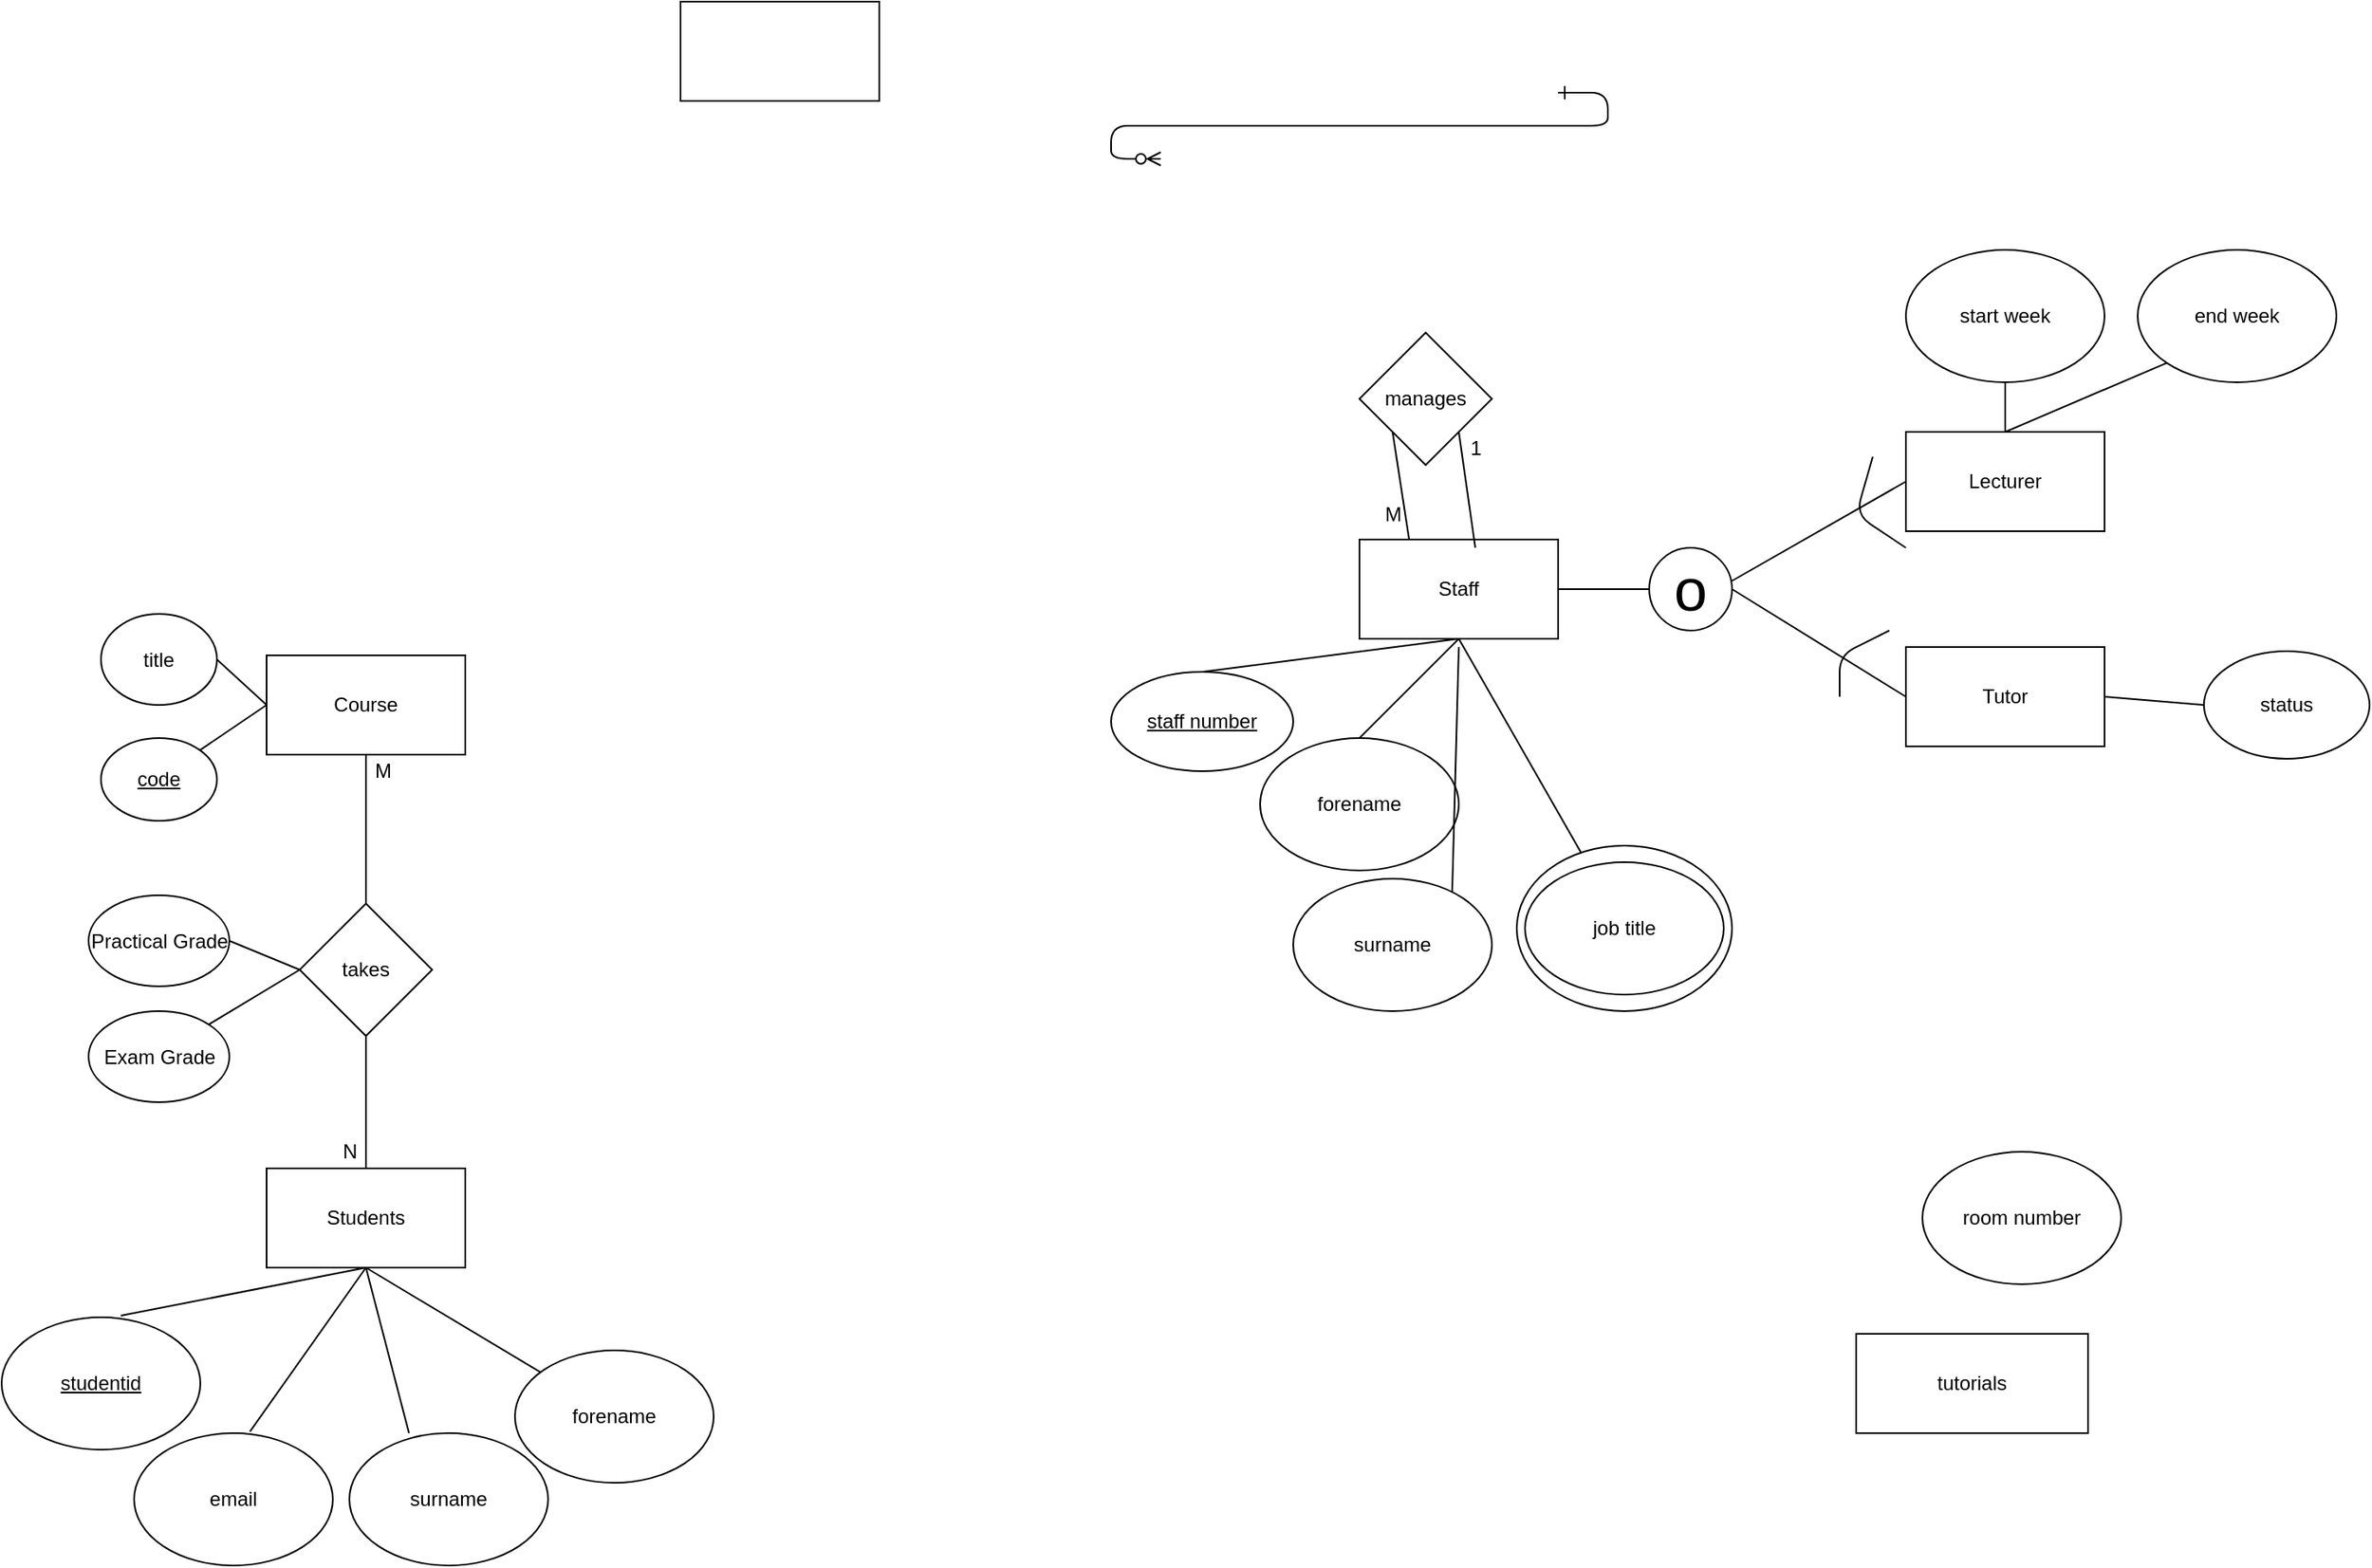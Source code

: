 <mxfile version="13.7.7" type="github">
  <diagram id="R2lEEEUBdFMjLlhIrx00" name="Page-1">
    <mxGraphModel dx="1999" dy="1129" grid="1" gridSize="10" guides="1" tooltips="1" connect="1" arrows="1" fold="1" page="1" pageScale="1" pageWidth="850" pageHeight="1100" math="0" shadow="0" extFonts="Permanent Marker^https://fonts.googleapis.com/css?family=Permanent+Marker">
      <root>
        <mxCell id="0" />
        <mxCell id="1" parent="0" />
        <mxCell id="C-vyLk0tnHw3VtMMgP7b-12" value="" style="edgeStyle=entityRelationEdgeStyle;endArrow=ERzeroToMany;startArrow=ERone;endFill=1;startFill=0;" parent="1" target="C-vyLk0tnHw3VtMMgP7b-17" edge="1">
          <mxGeometry width="100" height="100" relative="1" as="geometry">
            <mxPoint x="700" y="165" as="sourcePoint" />
            <mxPoint x="460" y="205" as="targetPoint" />
          </mxGeometry>
        </mxCell>
        <mxCell id="i6C3Frr8AbvNPLz9VyE8-1" value="" style="rounded=0;whiteSpace=wrap;html=1;" vertex="1" parent="1">
          <mxGeometry x="170" y="110" width="120" height="60" as="geometry" />
        </mxCell>
        <mxCell id="i6C3Frr8AbvNPLz9VyE8-2" value="Students" style="rounded=0;whiteSpace=wrap;html=1;" vertex="1" parent="1">
          <mxGeometry x="-80" y="815" width="120" height="60" as="geometry" />
        </mxCell>
        <mxCell id="i6C3Frr8AbvNPLz9VyE8-3" value="tutorials" style="rounded=0;whiteSpace=wrap;html=1;" vertex="1" parent="1">
          <mxGeometry x="880" y="915" width="140" height="60" as="geometry" />
        </mxCell>
        <mxCell id="i6C3Frr8AbvNPLz9VyE8-5" value="Staff" style="rounded=0;whiteSpace=wrap;html=1;" vertex="1" parent="1">
          <mxGeometry x="580" y="435" width="120" height="60" as="geometry" />
        </mxCell>
        <mxCell id="i6C3Frr8AbvNPLz9VyE8-6" value="Course" style="rounded=0;whiteSpace=wrap;html=1;" vertex="1" parent="1">
          <mxGeometry x="-80" y="505" width="120" height="60" as="geometry" />
        </mxCell>
        <mxCell id="i6C3Frr8AbvNPLz9VyE8-7" value="&lt;u&gt;code&lt;/u&gt;" style="ellipse;whiteSpace=wrap;html=1;" vertex="1" parent="1">
          <mxGeometry x="-180" y="555" width="70" height="50" as="geometry" />
        </mxCell>
        <mxCell id="i6C3Frr8AbvNPLz9VyE8-9" value="" style="endArrow=none;html=1;entryX=0;entryY=0.5;entryDx=0;entryDy=0;exitX=1;exitY=0;exitDx=0;exitDy=0;" edge="1" parent="1" source="i6C3Frr8AbvNPLz9VyE8-7" target="i6C3Frr8AbvNPLz9VyE8-6">
          <mxGeometry width="50" height="50" relative="1" as="geometry">
            <mxPoint x="-60" y="635" as="sourcePoint" />
            <mxPoint x="-10" y="585" as="targetPoint" />
          </mxGeometry>
        </mxCell>
        <mxCell id="i6C3Frr8AbvNPLz9VyE8-10" value="title" style="ellipse;whiteSpace=wrap;html=1;" vertex="1" parent="1">
          <mxGeometry x="-180" y="480" width="70" height="55" as="geometry" />
        </mxCell>
        <mxCell id="i6C3Frr8AbvNPLz9VyE8-11" value="" style="endArrow=none;html=1;entryX=0;entryY=0.5;entryDx=0;entryDy=0;exitX=1;exitY=0.5;exitDx=0;exitDy=0;" edge="1" parent="1" source="i6C3Frr8AbvNPLz9VyE8-10" target="i6C3Frr8AbvNPLz9VyE8-6">
          <mxGeometry width="50" height="50" relative="1" as="geometry">
            <mxPoint x="80" y="615" as="sourcePoint" />
            <mxPoint x="130" y="565" as="targetPoint" />
          </mxGeometry>
        </mxCell>
        <mxCell id="i6C3Frr8AbvNPLz9VyE8-13" value="&lt;u&gt;studentid&lt;/u&gt;" style="ellipse;whiteSpace=wrap;html=1;" vertex="1" parent="1">
          <mxGeometry x="-240" y="905" width="120" height="80" as="geometry" />
        </mxCell>
        <mxCell id="i6C3Frr8AbvNPLz9VyE8-15" value="" style="endArrow=none;html=1;entryX=0.5;entryY=1;entryDx=0;entryDy=0;exitX=0.6;exitY=-0.012;exitDx=0;exitDy=0;exitPerimeter=0;" edge="1" parent="1" source="i6C3Frr8AbvNPLz9VyE8-13" target="i6C3Frr8AbvNPLz9VyE8-2">
          <mxGeometry width="50" height="50" relative="1" as="geometry">
            <mxPoint x="-40" y="915" as="sourcePoint" />
            <mxPoint x="10" y="885" as="targetPoint" />
          </mxGeometry>
        </mxCell>
        <mxCell id="i6C3Frr8AbvNPLz9VyE8-16" value="forename" style="ellipse;whiteSpace=wrap;html=1;" vertex="1" parent="1">
          <mxGeometry x="70" y="925" width="120" height="80" as="geometry" />
        </mxCell>
        <mxCell id="i6C3Frr8AbvNPLz9VyE8-18" value="surname" style="ellipse;whiteSpace=wrap;html=1;" vertex="1" parent="1">
          <mxGeometry x="-30" y="975" width="120" height="80" as="geometry" />
        </mxCell>
        <mxCell id="i6C3Frr8AbvNPLz9VyE8-19" value="email" style="ellipse;whiteSpace=wrap;html=1;" vertex="1" parent="1">
          <mxGeometry x="-160" y="975" width="120" height="80" as="geometry" />
        </mxCell>
        <mxCell id="i6C3Frr8AbvNPLz9VyE8-20" value="" style="endArrow=none;html=1;exitX=0.583;exitY=-0.012;exitDx=0;exitDy=0;exitPerimeter=0;entryX=0.5;entryY=1;entryDx=0;entryDy=0;" edge="1" parent="1" source="i6C3Frr8AbvNPLz9VyE8-19" target="i6C3Frr8AbvNPLz9VyE8-2">
          <mxGeometry width="50" height="50" relative="1" as="geometry">
            <mxPoint x="-40" y="935" as="sourcePoint" />
            <mxPoint x="10" y="885" as="targetPoint" />
          </mxGeometry>
        </mxCell>
        <mxCell id="i6C3Frr8AbvNPLz9VyE8-21" value="" style="endArrow=none;html=1;entryX=0.5;entryY=1;entryDx=0;entryDy=0;" edge="1" parent="1" source="i6C3Frr8AbvNPLz9VyE8-16" target="i6C3Frr8AbvNPLz9VyE8-2">
          <mxGeometry width="50" height="50" relative="1" as="geometry">
            <mxPoint x="-40" y="935" as="sourcePoint" />
            <mxPoint x="-10" y="875" as="targetPoint" />
          </mxGeometry>
        </mxCell>
        <mxCell id="i6C3Frr8AbvNPLz9VyE8-22" value="" style="endArrow=none;html=1;entryX=0.5;entryY=1;entryDx=0;entryDy=0;exitX=0.3;exitY=0;exitDx=0;exitDy=0;exitPerimeter=0;" edge="1" parent="1" source="i6C3Frr8AbvNPLz9VyE8-18" target="i6C3Frr8AbvNPLz9VyE8-2">
          <mxGeometry width="50" height="50" relative="1" as="geometry">
            <mxPoint x="-30" y="945" as="sourcePoint" />
            <mxPoint x="20" y="895" as="targetPoint" />
          </mxGeometry>
        </mxCell>
        <mxCell id="i6C3Frr8AbvNPLz9VyE8-23" value="takes" style="rhombus;whiteSpace=wrap;html=1;" vertex="1" parent="1">
          <mxGeometry x="-60" y="655" width="80" height="80" as="geometry" />
        </mxCell>
        <mxCell id="i6C3Frr8AbvNPLz9VyE8-24" value="" style="endArrow=none;html=1;entryX=0.5;entryY=1;entryDx=0;entryDy=0;exitX=0.5;exitY=0;exitDx=0;exitDy=0;" edge="1" parent="1" source="i6C3Frr8AbvNPLz9VyE8-2" target="i6C3Frr8AbvNPLz9VyE8-23">
          <mxGeometry width="50" height="50" relative="1" as="geometry">
            <mxPoint x="-150" y="795" as="sourcePoint" />
            <mxPoint x="-100" y="745" as="targetPoint" />
          </mxGeometry>
        </mxCell>
        <mxCell id="i6C3Frr8AbvNPLz9VyE8-25" value="" style="endArrow=none;html=1;entryX=0.5;entryY=1;entryDx=0;entryDy=0;exitX=0.5;exitY=0;exitDx=0;exitDy=0;" edge="1" parent="1" source="i6C3Frr8AbvNPLz9VyE8-23" target="i6C3Frr8AbvNPLz9VyE8-6">
          <mxGeometry width="50" height="50" relative="1" as="geometry">
            <mxPoint x="-200" y="755" as="sourcePoint" />
            <mxPoint x="-150" y="705" as="targetPoint" />
          </mxGeometry>
        </mxCell>
        <mxCell id="i6C3Frr8AbvNPLz9VyE8-26" value="M" style="text;html=1;align=center;verticalAlign=middle;resizable=0;points=[];autosize=1;" vertex="1" parent="1">
          <mxGeometry x="-20" y="565" width="20" height="20" as="geometry" />
        </mxCell>
        <mxCell id="i6C3Frr8AbvNPLz9VyE8-27" value="N" style="text;html=1;align=center;verticalAlign=middle;resizable=0;points=[];autosize=1;" vertex="1" parent="1">
          <mxGeometry x="-40" y="795" width="20" height="20" as="geometry" />
        </mxCell>
        <mxCell id="i6C3Frr8AbvNPLz9VyE8-28" value="&lt;u&gt;staff number&lt;/u&gt;" style="ellipse;whiteSpace=wrap;html=1;" vertex="1" parent="1">
          <mxGeometry x="430" y="515" width="110" height="60" as="geometry" />
        </mxCell>
        <mxCell id="i6C3Frr8AbvNPLz9VyE8-29" value="forename" style="ellipse;whiteSpace=wrap;html=1;" vertex="1" parent="1">
          <mxGeometry x="520" y="555" width="120" height="80" as="geometry" />
        </mxCell>
        <mxCell id="i6C3Frr8AbvNPLz9VyE8-30" value="surname" style="ellipse;whiteSpace=wrap;html=1;" vertex="1" parent="1">
          <mxGeometry x="540" y="640" width="120" height="80" as="geometry" />
        </mxCell>
        <mxCell id="i6C3Frr8AbvNPLz9VyE8-33" value="" style="group" vertex="1" connectable="0" parent="1">
          <mxGeometry x="675" y="620" width="130" height="100" as="geometry" />
        </mxCell>
        <mxCell id="i6C3Frr8AbvNPLz9VyE8-32" value="" style="ellipse;whiteSpace=wrap;html=1;" vertex="1" parent="i6C3Frr8AbvNPLz9VyE8-33">
          <mxGeometry width="130" height="100" as="geometry" />
        </mxCell>
        <mxCell id="i6C3Frr8AbvNPLz9VyE8-31" value="job title" style="ellipse;whiteSpace=wrap;html=1;" vertex="1" parent="i6C3Frr8AbvNPLz9VyE8-33">
          <mxGeometry x="5" y="10" width="120" height="80" as="geometry" />
        </mxCell>
        <mxCell id="i6C3Frr8AbvNPLz9VyE8-34" value="" style="endArrow=none;html=1;entryX=0.5;entryY=1;entryDx=0;entryDy=0;exitX=0.5;exitY=0;exitDx=0;exitDy=0;" edge="1" parent="1" source="i6C3Frr8AbvNPLz9VyE8-28" target="i6C3Frr8AbvNPLz9VyE8-5">
          <mxGeometry width="50" height="50" relative="1" as="geometry">
            <mxPoint x="640" y="565" as="sourcePoint" />
            <mxPoint x="690" y="515" as="targetPoint" />
          </mxGeometry>
        </mxCell>
        <mxCell id="i6C3Frr8AbvNPLz9VyE8-35" value="" style="endArrow=none;html=1;exitX=0.5;exitY=0;exitDx=0;exitDy=0;" edge="1" parent="1" source="i6C3Frr8AbvNPLz9VyE8-29">
          <mxGeometry width="50" height="50" relative="1" as="geometry">
            <mxPoint x="640" y="565" as="sourcePoint" />
            <mxPoint x="640" y="495" as="targetPoint" />
          </mxGeometry>
        </mxCell>
        <mxCell id="i6C3Frr8AbvNPLz9VyE8-36" value="" style="endArrow=none;html=1;exitX=0.5;exitY=1;exitDx=0;exitDy=0;" edge="1" parent="1" source="i6C3Frr8AbvNPLz9VyE8-5" target="i6C3Frr8AbvNPLz9VyE8-32">
          <mxGeometry width="50" height="50" relative="1" as="geometry">
            <mxPoint x="600" y="640" as="sourcePoint" />
            <mxPoint x="700" y="650" as="targetPoint" />
          </mxGeometry>
        </mxCell>
        <mxCell id="i6C3Frr8AbvNPLz9VyE8-37" value="" style="endArrow=none;html=1;exitX=0.8;exitY=0.1;exitDx=0;exitDy=0;exitPerimeter=0;" edge="1" parent="1" source="i6C3Frr8AbvNPLz9VyE8-30">
          <mxGeometry width="50" height="50" relative="1" as="geometry">
            <mxPoint x="653" y="718" as="sourcePoint" />
            <mxPoint x="640" y="500" as="targetPoint" />
          </mxGeometry>
        </mxCell>
        <mxCell id="i6C3Frr8AbvNPLz9VyE8-38" value="&lt;font style=&quot;font-size: 36px&quot;&gt;o&lt;/font&gt;" style="ellipse;whiteSpace=wrap;html=1;aspect=fixed;" vertex="1" parent="1">
          <mxGeometry x="755" y="440" width="50" height="50" as="geometry" />
        </mxCell>
        <mxCell id="i6C3Frr8AbvNPLz9VyE8-39" value="" style="endArrow=none;html=1;entryX=0;entryY=0.5;entryDx=0;entryDy=0;exitX=1;exitY=0.5;exitDx=0;exitDy=0;" edge="1" parent="1" source="i6C3Frr8AbvNPLz9VyE8-5" target="i6C3Frr8AbvNPLz9VyE8-38">
          <mxGeometry width="50" height="50" relative="1" as="geometry">
            <mxPoint x="730" y="430" as="sourcePoint" />
            <mxPoint x="780" y="380" as="targetPoint" />
          </mxGeometry>
        </mxCell>
        <mxCell id="i6C3Frr8AbvNPLz9VyE8-40" value="" style="endArrow=none;html=1;exitX=1;exitY=0.5;exitDx=0;exitDy=0;" edge="1" parent="1" source="i6C3Frr8AbvNPLz9VyE8-38">
          <mxGeometry width="50" height="50" relative="1" as="geometry">
            <mxPoint x="805" y="530" as="sourcePoint" />
            <mxPoint x="910" y="530" as="targetPoint" />
          </mxGeometry>
        </mxCell>
        <mxCell id="i6C3Frr8AbvNPLz9VyE8-41" value="" style="endArrow=none;html=1;" edge="1" parent="1">
          <mxGeometry width="50" height="50" relative="1" as="geometry">
            <mxPoint x="805" y="460" as="sourcePoint" />
            <mxPoint x="910" y="400" as="targetPoint" />
          </mxGeometry>
        </mxCell>
        <mxCell id="i6C3Frr8AbvNPLz9VyE8-42" value="" style="endArrow=none;html=1;fontStyle=1" edge="1" parent="1">
          <mxGeometry width="50" height="50" relative="1" as="geometry">
            <mxPoint x="870" y="530" as="sourcePoint" />
            <mxPoint x="900" y="490" as="targetPoint" />
            <Array as="points">
              <mxPoint x="870" y="505" />
            </Array>
          </mxGeometry>
        </mxCell>
        <mxCell id="i6C3Frr8AbvNPLz9VyE8-43" value="" style="endArrow=none;html=1;fontStyle=1" edge="1" parent="1">
          <mxGeometry width="50" height="50" relative="1" as="geometry">
            <mxPoint x="910" y="440" as="sourcePoint" />
            <mxPoint x="890" y="385" as="targetPoint" />
            <Array as="points">
              <mxPoint x="880" y="420" />
            </Array>
          </mxGeometry>
        </mxCell>
        <mxCell id="i6C3Frr8AbvNPLz9VyE8-44" value="Lecturer" style="rounded=0;whiteSpace=wrap;html=1;" vertex="1" parent="1">
          <mxGeometry x="910" y="370" width="120" height="60" as="geometry" />
        </mxCell>
        <mxCell id="i6C3Frr8AbvNPLz9VyE8-45" value="Tutor" style="rounded=0;whiteSpace=wrap;html=1;" vertex="1" parent="1">
          <mxGeometry x="910" y="500" width="120" height="60" as="geometry" />
        </mxCell>
        <mxCell id="i6C3Frr8AbvNPLz9VyE8-46" value="start week" style="ellipse;whiteSpace=wrap;html=1;" vertex="1" parent="1">
          <mxGeometry x="910" y="260" width="120" height="80" as="geometry" />
        </mxCell>
        <mxCell id="i6C3Frr8AbvNPLz9VyE8-48" value="status" style="ellipse;whiteSpace=wrap;html=1;" vertex="1" parent="1">
          <mxGeometry x="1090" y="502.5" width="100" height="65" as="geometry" />
        </mxCell>
        <mxCell id="i6C3Frr8AbvNPLz9VyE8-49" value="end week" style="ellipse;whiteSpace=wrap;html=1;" vertex="1" parent="1">
          <mxGeometry x="1050" y="260" width="120" height="80" as="geometry" />
        </mxCell>
        <mxCell id="i6C3Frr8AbvNPLz9VyE8-50" value="" style="endArrow=none;html=1;entryX=0.5;entryY=1;entryDx=0;entryDy=0;exitX=0.5;exitY=0;exitDx=0;exitDy=0;" edge="1" parent="1" source="i6C3Frr8AbvNPLz9VyE8-44" target="i6C3Frr8AbvNPLz9VyE8-46">
          <mxGeometry width="50" height="50" relative="1" as="geometry">
            <mxPoint x="860" y="360" as="sourcePoint" />
            <mxPoint x="910" y="310" as="targetPoint" />
          </mxGeometry>
        </mxCell>
        <mxCell id="i6C3Frr8AbvNPLz9VyE8-51" value="" style="endArrow=none;html=1;entryX=0;entryY=1;entryDx=0;entryDy=0;" edge="1" parent="1" target="i6C3Frr8AbvNPLz9VyE8-49">
          <mxGeometry width="50" height="50" relative="1" as="geometry">
            <mxPoint x="970" y="370" as="sourcePoint" />
            <mxPoint x="1140" y="400" as="targetPoint" />
          </mxGeometry>
        </mxCell>
        <mxCell id="i6C3Frr8AbvNPLz9VyE8-53" value="" style="endArrow=none;html=1;exitX=0;exitY=0.5;exitDx=0;exitDy=0;entryX=1;entryY=0.5;entryDx=0;entryDy=0;" edge="1" parent="1" source="i6C3Frr8AbvNPLz9VyE8-48" target="i6C3Frr8AbvNPLz9VyE8-45">
          <mxGeometry width="50" height="50" relative="1" as="geometry">
            <mxPoint x="920" y="610" as="sourcePoint" />
            <mxPoint x="970" y="560" as="targetPoint" />
          </mxGeometry>
        </mxCell>
        <mxCell id="i6C3Frr8AbvNPLz9VyE8-56" value="Practical Grade" style="ellipse;whiteSpace=wrap;html=1;" vertex="1" parent="1">
          <mxGeometry x="-187.5" y="650" width="85" height="55" as="geometry" />
        </mxCell>
        <mxCell id="i6C3Frr8AbvNPLz9VyE8-57" value="Exam Grade" style="ellipse;whiteSpace=wrap;html=1;" vertex="1" parent="1">
          <mxGeometry x="-187.5" y="720" width="85" height="55" as="geometry" />
        </mxCell>
        <mxCell id="i6C3Frr8AbvNPLz9VyE8-58" value="" style="endArrow=none;html=1;entryX=1;entryY=0.5;entryDx=0;entryDy=0;exitX=0;exitY=0.5;exitDx=0;exitDy=0;" edge="1" parent="1" source="i6C3Frr8AbvNPLz9VyE8-23" target="i6C3Frr8AbvNPLz9VyE8-56">
          <mxGeometry width="50" height="50" relative="1" as="geometry">
            <mxPoint x="130" y="770" as="sourcePoint" />
            <mxPoint x="180" y="720" as="targetPoint" />
          </mxGeometry>
        </mxCell>
        <mxCell id="i6C3Frr8AbvNPLz9VyE8-59" value="" style="endArrow=none;html=1;entryX=0;entryY=0.5;entryDx=0;entryDy=0;exitX=1;exitY=0;exitDx=0;exitDy=0;" edge="1" parent="1" source="i6C3Frr8AbvNPLz9VyE8-57" target="i6C3Frr8AbvNPLz9VyE8-23">
          <mxGeometry width="50" height="50" relative="1" as="geometry">
            <mxPoint x="130" y="770" as="sourcePoint" />
            <mxPoint x="180" y="720" as="targetPoint" />
          </mxGeometry>
        </mxCell>
        <mxCell id="i6C3Frr8AbvNPLz9VyE8-60" value="room number" style="ellipse;whiteSpace=wrap;html=1;" vertex="1" parent="1">
          <mxGeometry x="920" y="805" width="120" height="80" as="geometry" />
        </mxCell>
        <mxCell id="i6C3Frr8AbvNPLz9VyE8-63" value="manages" style="rhombus;whiteSpace=wrap;html=1;" vertex="1" parent="1">
          <mxGeometry x="580" y="310" width="80" height="80" as="geometry" />
        </mxCell>
        <mxCell id="i6C3Frr8AbvNPLz9VyE8-64" value="" style="endArrow=none;html=1;exitX=0.25;exitY=0;exitDx=0;exitDy=0;entryX=0;entryY=1;entryDx=0;entryDy=0;" edge="1" parent="1" source="i6C3Frr8AbvNPLz9VyE8-5" target="i6C3Frr8AbvNPLz9VyE8-63">
          <mxGeometry width="50" height="50" relative="1" as="geometry">
            <mxPoint x="400" y="450" as="sourcePoint" />
            <mxPoint x="450" y="400" as="targetPoint" />
          </mxGeometry>
        </mxCell>
        <mxCell id="i6C3Frr8AbvNPLz9VyE8-65" value="" style="endArrow=none;html=1;entryX=1;entryY=1;entryDx=0;entryDy=0;exitX=0.583;exitY=0.083;exitDx=0;exitDy=0;exitPerimeter=0;" edge="1" parent="1" source="i6C3Frr8AbvNPLz9VyE8-5" target="i6C3Frr8AbvNPLz9VyE8-63">
          <mxGeometry width="50" height="50" relative="1" as="geometry">
            <mxPoint x="370" y="450" as="sourcePoint" />
            <mxPoint x="420" y="400" as="targetPoint" />
          </mxGeometry>
        </mxCell>
        <mxCell id="i6C3Frr8AbvNPLz9VyE8-66" value="1" style="text;html=1;align=center;verticalAlign=middle;resizable=0;points=[];autosize=1;" vertex="1" parent="1">
          <mxGeometry x="640" y="370" width="20" height="20" as="geometry" />
        </mxCell>
        <mxCell id="i6C3Frr8AbvNPLz9VyE8-67" value="M" style="text;html=1;align=center;verticalAlign=middle;resizable=0;points=[];autosize=1;" vertex="1" parent="1">
          <mxGeometry x="590" y="410" width="20" height="20" as="geometry" />
        </mxCell>
      </root>
    </mxGraphModel>
  </diagram>
</mxfile>
